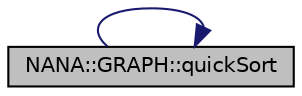 digraph "NANA::GRAPH::quickSort"
{
 // LATEX_PDF_SIZE
  edge [fontname="Helvetica",fontsize="10",labelfontname="Helvetica",labelfontsize="10"];
  node [fontname="Helvetica",fontsize="10",shape=record];
  rankdir="LR";
  Node1 [label="NANA::GRAPH::quickSort",height=0.2,width=0.4,color="black", fillcolor="grey75", style="filled", fontcolor="black",tooltip="基于递归的快速排序"];
  Node1 -> Node1 [color="midnightblue",fontsize="10",style="solid",fontname="Helvetica"];
}
